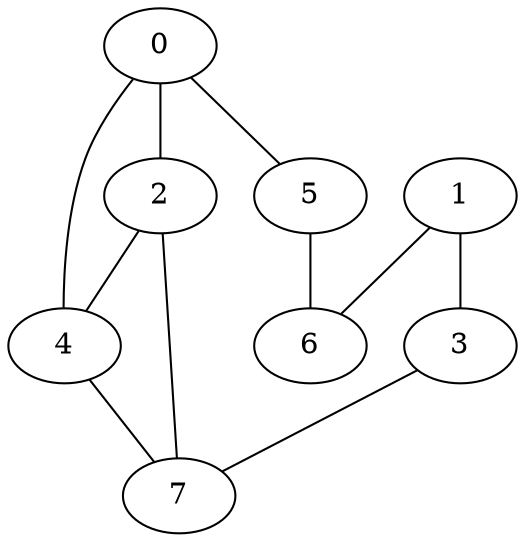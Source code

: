 graph "sampletest150-mod3_image19.bmp" {
	0	 [type=intersection,
		x=223,
		y=227];
	2	 [type=intersection,
		x=297,
		y=225];
	0 -- 2	 [angle0="185.69",
		frequency=1,
		type0=arc];
	4	 [type=intersection,
		x=299,
		y=240];
	0 -- 4	 [angle0=".17",
		frequency=1,
		type0=line];
	5	 [type=corner,
		x=155,
		y=228];
	0 -- 5	 [angle0="-.01",
		frequency=1,
		type0=line];
	1	 [type=corner,
		x=373,
		y=459];
	3	 [type=corner,
		x=366,
		y=235];
	1 -- 3	 [angle0="1.54",
		frequency=1,
		type0=line];
	6	 [type=corner,
		x=146,
		y=460];
	1 -- 6	 [angle0="-.00",
		frequency=1,
		type0=line];
	2 -- 4	 [angle0="1.44",
		frequency=1,
		type0=line];
	7	 [type=intersection,
		x=304,
		y=229];
	2 -- 7	 [angle0=".52",
		frequency=1,
		type0=line];
	3 -- 7	 [angle0=".10",
		frequency=1,
		type0=line];
	4 -- 7	 [angle0="-1.14",
		frequency=1,
		type0=line];
	5 -- 6	 [angle0="-1.53",
		frequency=1,
		type0=line];
}
